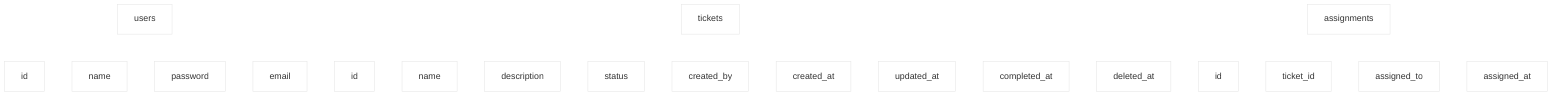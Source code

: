 %%{init: {'theme': 'base', 'themeVariables': {'primaryColor': '#ffffff', 'edgeLabelBackground': '#ffffff', 'lineColor': '#ffffff'}}}%%
flowchart TD
    A["users"] -->A0["id"] 
    A --> A1["name"]
    A --> A2["password"]
    A --> A3["email"]
    
    B["tickets"] -->B0["id"]
    B --> B1["name"]
    B --> B2["description"]
    B --> B3["status"]
    B --> B4["created_by"]
    B --> B5["created_at"]
    B --> B6["updated_at"]
    B --> B7["completed_at"]
    B --> B8["deleted_at"]
    
    C["assignments"] -->C0["id"] 
    C --> C1["ticket_id"]
    C --> C2["assigned_to"]
    C --> C3["assigned_at"]